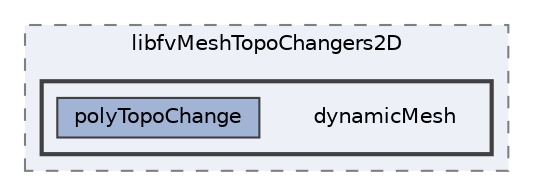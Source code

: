 digraph "libfvMeshTopoChangers/libfvMeshTopoChangers2D/dynamicMesh"
{
 // LATEX_PDF_SIZE
  bgcolor="transparent";
  edge [fontname=Helvetica,fontsize=10,labelfontname=Helvetica,labelfontsize=10];
  node [fontname=Helvetica,fontsize=10,shape=box,height=0.2,width=0.4];
  compound=true
  subgraph clusterdir_e70a7755e150c593f186c0e66e788d45 {
    graph [ bgcolor="#edf0f7", pencolor="grey50", label="libfvMeshTopoChangers2D", fontname=Helvetica,fontsize=10 style="filled,dashed", URL="dir_e70a7755e150c593f186c0e66e788d45.html",tooltip=""]
  subgraph clusterdir_ecf1541ac8efda98a1627dfa66d804ed {
    graph [ bgcolor="#edf0f7", pencolor="grey25", label="", fontname=Helvetica,fontsize=10 style="filled,bold", URL="dir_ecf1541ac8efda98a1627dfa66d804ed.html",tooltip=""]
    dir_ecf1541ac8efda98a1627dfa66d804ed [shape=plaintext, label="dynamicMesh"];
  dir_b21656d09bd5a8c4ae695596d3dead5f [label="polyTopoChange", fillcolor="#a2b4d6", color="grey25", style="filled", URL="dir_b21656d09bd5a8c4ae695596d3dead5f.html",tooltip=""];
  }
  }
}
